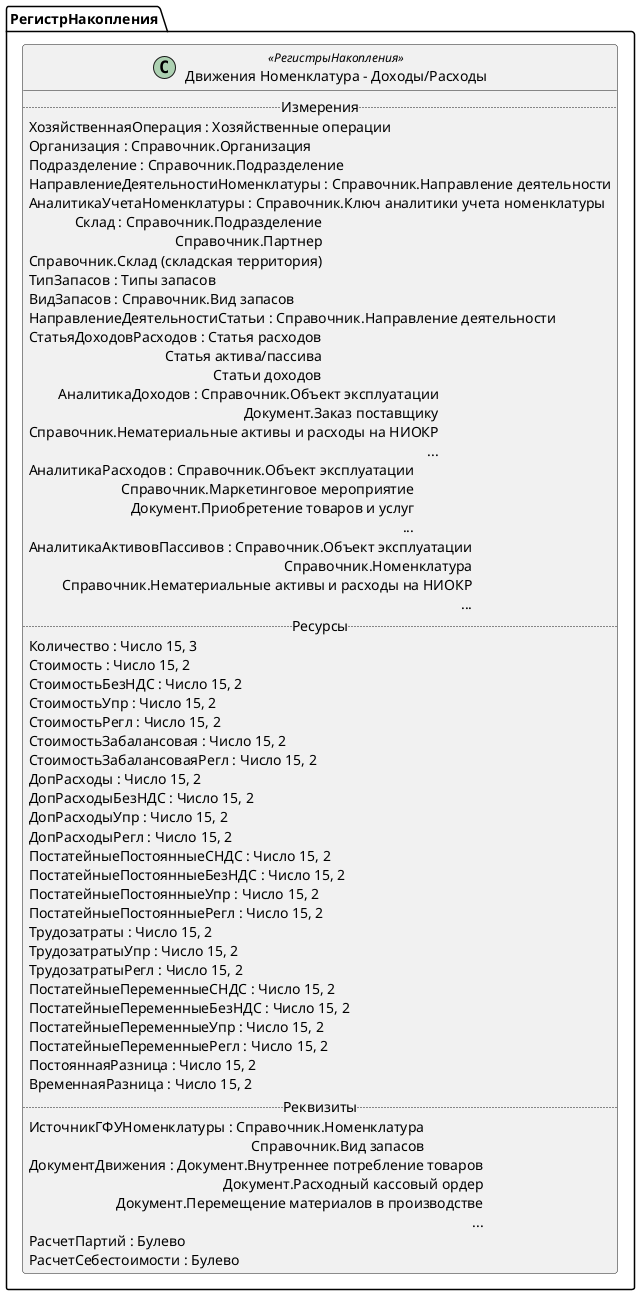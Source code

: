 ﻿@startuml ДвиженияНоменклатураДоходыРасходы
'!include templates.wsd
'..\include templates.wsd
class РегистрНакопления.ДвиженияНоменклатураДоходыРасходы as "Движения Номенклатура - Доходы/Расходы" <<РегистрыНакопления>>
{
..Измерения..
ХозяйственнаяОперация : Хозяйственные операции
Организация : Справочник.Организация
Подразделение : Справочник.Подразделение
НаправлениеДеятельностиНоменклатуры : Справочник.Направление деятельности
АналитикаУчетаНоменклатуры : Справочник.Ключ аналитики учета номенклатуры
Склад : Справочник.Подразделение\rСправочник.Партнер\rСправочник.Склад (складская территория)
ТипЗапасов : Типы запасов
ВидЗапасов : Справочник.Вид запасов
НаправлениеДеятельностиСтатьи : Справочник.Направление деятельности
СтатьяДоходовРасходов : Статья расходов\rСтатья актива/пассива\rСтатьи доходов
АналитикаДоходов : Справочник.Объект эксплуатации\rДокумент.Заказ поставщику\rСправочник.Нематериальные активы и расходы на НИОКР\r...
АналитикаРасходов : Справочник.Объект эксплуатации\rСправочник.Маркетинговое мероприятие\rДокумент.Приобретение товаров и услуг\r...
АналитикаАктивовПассивов : Справочник.Объект эксплуатации\rСправочник.Номенклатура\rСправочник.Нематериальные активы и расходы на НИОКР\r...
..Ресурсы..
Количество : Число 15, 3
Стоимость : Число 15, 2
СтоимостьБезНДС : Число 15, 2
СтоимостьУпр : Число 15, 2
СтоимостьРегл : Число 15, 2
СтоимостьЗабалансовая : Число 15, 2
СтоимостьЗабалансоваяРегл : Число 15, 2
ДопРасходы : Число 15, 2
ДопРасходыБезНДС : Число 15, 2
ДопРасходыУпр : Число 15, 2
ДопРасходыРегл : Число 15, 2
ПостатейныеПостоянныеСНДС : Число 15, 2
ПостатейныеПостоянныеБезНДС : Число 15, 2
ПостатейныеПостоянныеУпр : Число 15, 2
ПостатейныеПостоянныеРегл : Число 15, 2
Трудозатраты : Число 15, 2
ТрудозатратыУпр : Число 15, 2
ТрудозатратыРегл : Число 15, 2
ПостатейныеПеременныеСНДС : Число 15, 2
ПостатейныеПеременныеБезНДС : Число 15, 2
ПостатейныеПеременныеУпр : Число 15, 2
ПостатейныеПеременныеРегл : Число 15, 2
ПостояннаяРазница : Число 15, 2
ВременнаяРазница : Число 15, 2
..Реквизиты..
ИсточникГФУНоменклатуры : Справочник.Номенклатура\rСправочник.Вид запасов
ДокументДвижения : Документ.Внутреннее потребление товаров\rДокумент.Расходный кассовый ордер\rДокумент.Перемещение материалов в производстве\r...
РасчетПартий : Булево
РасчетСебестоимости : Булево
}
@enduml
